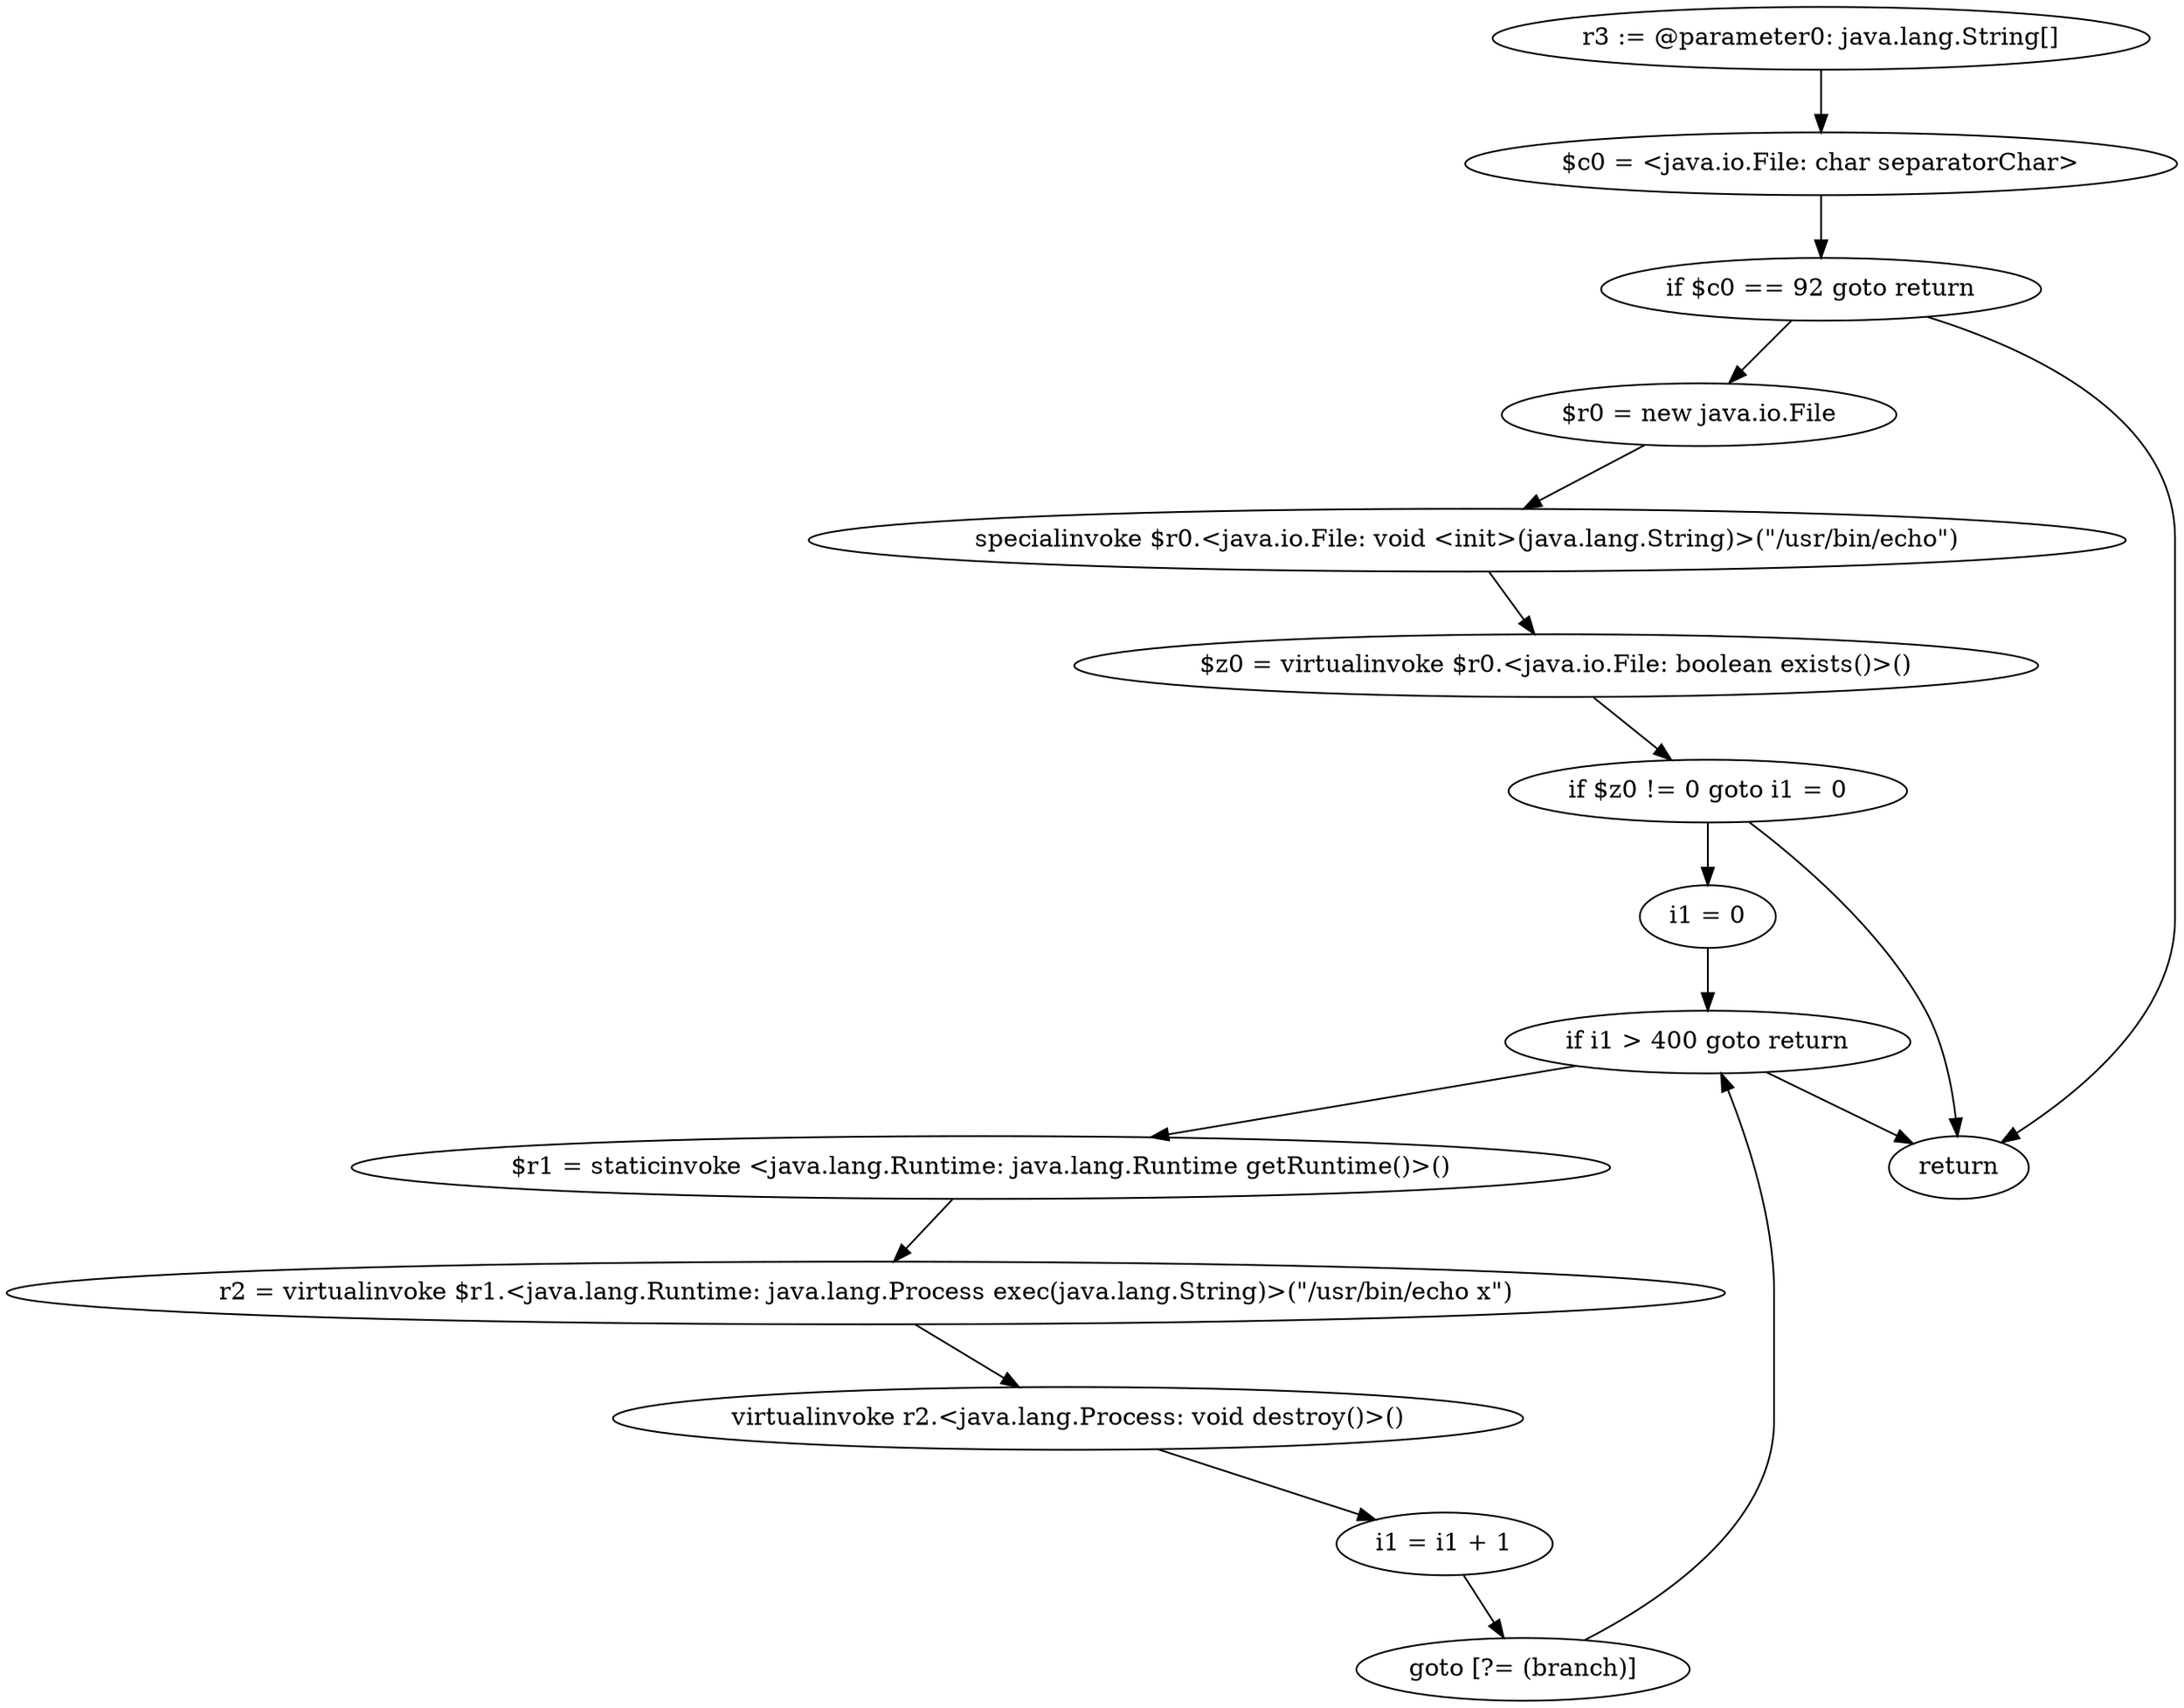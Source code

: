 digraph "unitGraph" {
    "r3 := @parameter0: java.lang.String[]"
    "$c0 = <java.io.File: char separatorChar>"
    "if $c0 == 92 goto return"
    "$r0 = new java.io.File"
    "specialinvoke $r0.<java.io.File: void <init>(java.lang.String)>(\"/usr/bin/echo\")"
    "$z0 = virtualinvoke $r0.<java.io.File: boolean exists()>()"
    "if $z0 != 0 goto i1 = 0"
    "return"
    "i1 = 0"
    "if i1 > 400 goto return"
    "$r1 = staticinvoke <java.lang.Runtime: java.lang.Runtime getRuntime()>()"
    "r2 = virtualinvoke $r1.<java.lang.Runtime: java.lang.Process exec(java.lang.String)>(\"/usr/bin/echo x\")"
    "virtualinvoke r2.<java.lang.Process: void destroy()>()"
    "i1 = i1 + 1"
    "goto [?= (branch)]"
    "r3 := @parameter0: java.lang.String[]"->"$c0 = <java.io.File: char separatorChar>";
    "$c0 = <java.io.File: char separatorChar>"->"if $c0 == 92 goto return";
    "if $c0 == 92 goto return"->"$r0 = new java.io.File";
    "if $c0 == 92 goto return"->"return";
    "$r0 = new java.io.File"->"specialinvoke $r0.<java.io.File: void <init>(java.lang.String)>(\"/usr/bin/echo\")";
    "specialinvoke $r0.<java.io.File: void <init>(java.lang.String)>(\"/usr/bin/echo\")"->"$z0 = virtualinvoke $r0.<java.io.File: boolean exists()>()";
    "$z0 = virtualinvoke $r0.<java.io.File: boolean exists()>()"->"if $z0 != 0 goto i1 = 0";
    "if $z0 != 0 goto i1 = 0"->"return";
    "if $z0 != 0 goto i1 = 0"->"i1 = 0";
    "i1 = 0"->"if i1 > 400 goto return";
    "if i1 > 400 goto return"->"$r1 = staticinvoke <java.lang.Runtime: java.lang.Runtime getRuntime()>()";
    "if i1 > 400 goto return"->"return";
    "$r1 = staticinvoke <java.lang.Runtime: java.lang.Runtime getRuntime()>()"->"r2 = virtualinvoke $r1.<java.lang.Runtime: java.lang.Process exec(java.lang.String)>(\"/usr/bin/echo x\")";
    "r2 = virtualinvoke $r1.<java.lang.Runtime: java.lang.Process exec(java.lang.String)>(\"/usr/bin/echo x\")"->"virtualinvoke r2.<java.lang.Process: void destroy()>()";
    "virtualinvoke r2.<java.lang.Process: void destroy()>()"->"i1 = i1 + 1";
    "i1 = i1 + 1"->"goto [?= (branch)]";
    "goto [?= (branch)]"->"if i1 > 400 goto return";
}
